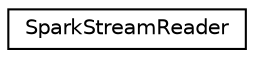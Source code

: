 digraph "Graphical Class Hierarchy"
{
 // LATEX_PDF_SIZE
  edge [fontname="Helvetica",fontsize="10",labelfontname="Helvetica",labelfontsize="10"];
  node [fontname="Helvetica",fontsize="10",shape=record];
  rankdir="LR";
  Node0 [label="SparkStreamReader",height=0.2,width=0.4,color="black", fillcolor="white", style="filled",URL="$class_spark_stream_reader.html",tooltip=" "];
}
